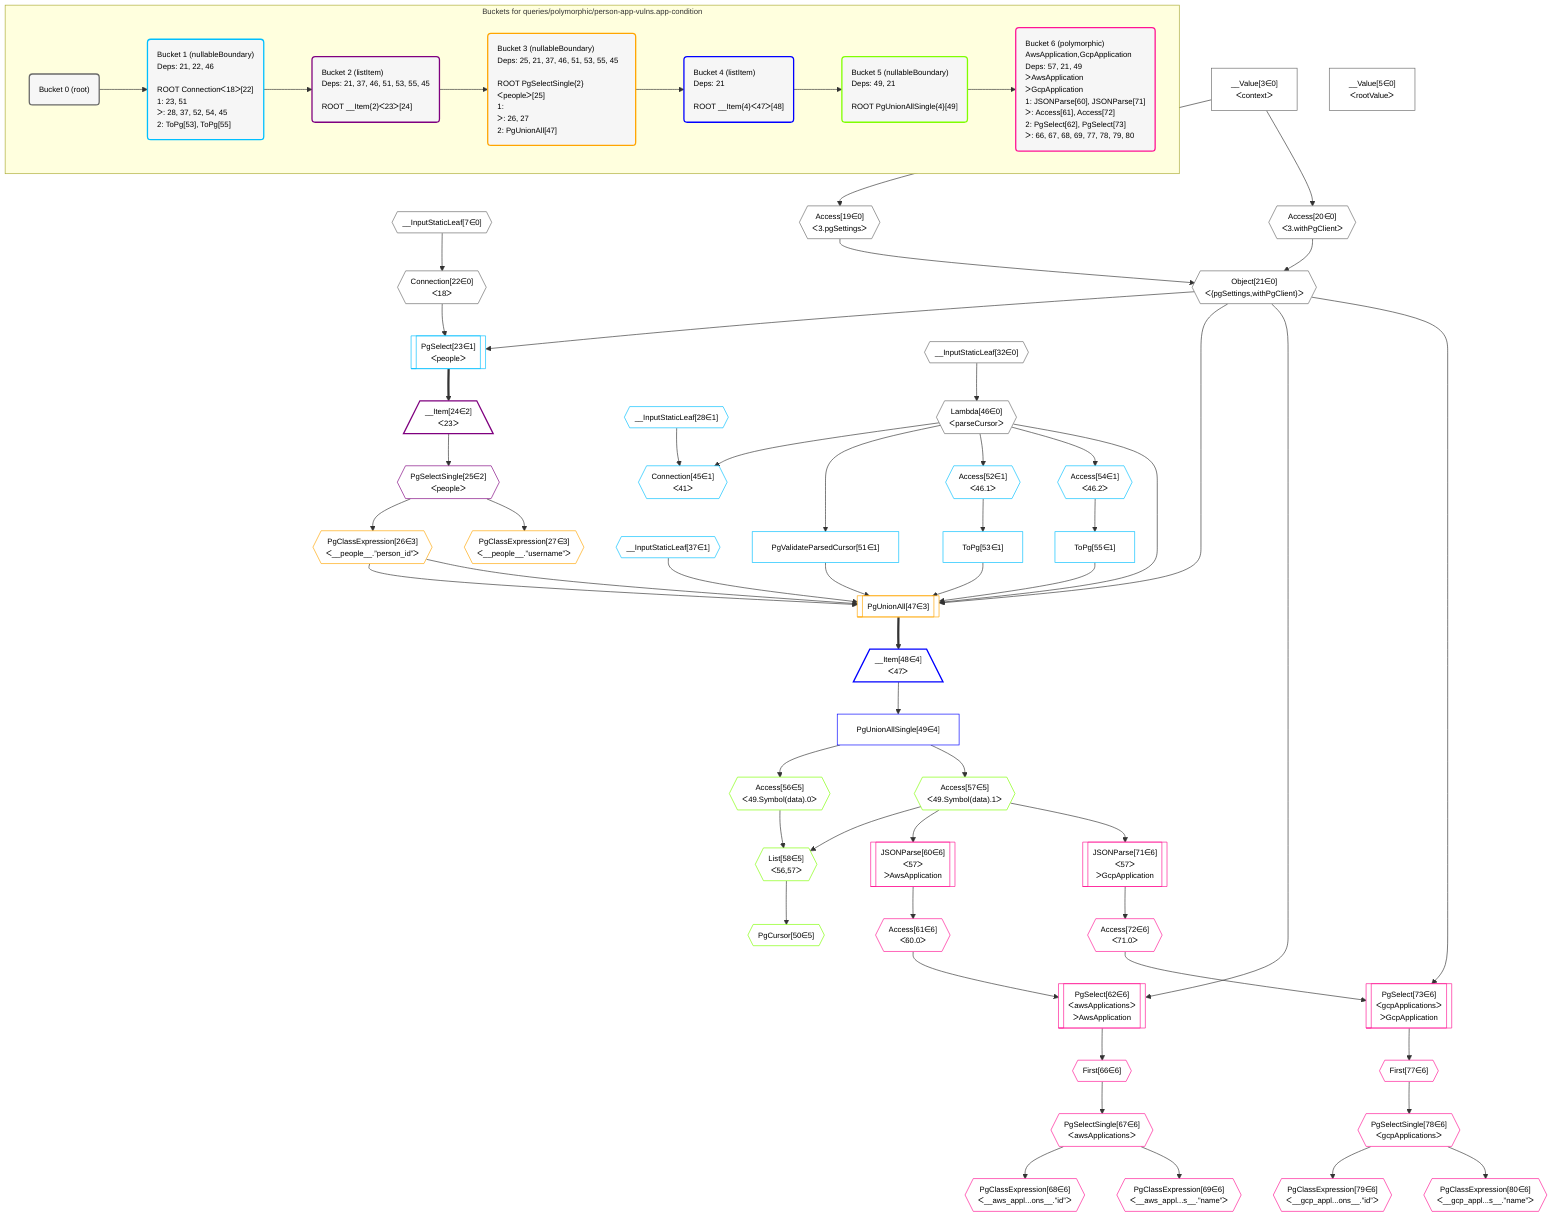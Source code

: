 %%{init: {'themeVariables': { 'fontSize': '12px'}}}%%
graph TD
    classDef path fill:#eee,stroke:#000,color:#000
    classDef plan fill:#fff,stroke-width:1px,color:#000
    classDef itemplan fill:#fff,stroke-width:2px,color:#000
    classDef unbatchedplan fill:#dff,stroke-width:1px,color:#000
    classDef sideeffectplan fill:#fcc,stroke-width:2px,color:#000
    classDef bucket fill:#f6f6f6,color:#000,stroke-width:2px,text-align:left


    %% define steps
    __Value3["__Value[3∈0]<br />ᐸcontextᐳ"]:::plan
    __Value5["__Value[5∈0]<br />ᐸrootValueᐳ"]:::plan
    __InputStaticLeaf7{{"__InputStaticLeaf[7∈0]"}}:::plan
    Access19{{"Access[19∈0]<br />ᐸ3.pgSettingsᐳ"}}:::plan
    Access20{{"Access[20∈0]<br />ᐸ3.withPgClientᐳ"}}:::plan
    Object21{{"Object[21∈0]<br />ᐸ{pgSettings,withPgClient}ᐳ"}}:::plan
    Connection22{{"Connection[22∈0]<br />ᐸ18ᐳ"}}:::plan
    PgSelect23[["PgSelect[23∈1]<br />ᐸpeopleᐳ"]]:::plan
    __Item24[/"__Item[24∈2]<br />ᐸ23ᐳ"\]:::itemplan
    PgSelectSingle25{{"PgSelectSingle[25∈2]<br />ᐸpeopleᐳ"}}:::plan
    PgClassExpression26{{"PgClassExpression[26∈3]<br />ᐸ__people__.”person_id”ᐳ"}}:::plan
    PgClassExpression27{{"PgClassExpression[27∈3]<br />ᐸ__people__.”username”ᐳ"}}:::plan
    __InputStaticLeaf28{{"__InputStaticLeaf[28∈1]"}}:::plan
    __InputStaticLeaf32{{"__InputStaticLeaf[32∈0]"}}:::plan
    __InputStaticLeaf37{{"__InputStaticLeaf[37∈1]"}}:::plan
    Lambda46{{"Lambda[46∈0]<br />ᐸparseCursorᐳ"}}:::plan
    Connection45{{"Connection[45∈1]<br />ᐸ41ᐳ"}}:::plan
    PgValidateParsedCursor51["PgValidateParsedCursor[51∈1]"]:::plan
    Access52{{"Access[52∈1]<br />ᐸ46.1ᐳ"}}:::plan
    ToPg53["ToPg[53∈1]"]:::plan
    Access54{{"Access[54∈1]<br />ᐸ46.2ᐳ"}}:::plan
    ToPg55["ToPg[55∈1]"]:::plan
    PgUnionAll47[["PgUnionAll[47∈3]"]]:::plan
    __Item48[/"__Item[48∈4]<br />ᐸ47ᐳ"\]:::itemplan
    PgUnionAllSingle49["PgUnionAllSingle[49∈4]"]:::plan
    Access56{{"Access[56∈5]<br />ᐸ49.Symbol(data).0ᐳ"}}:::plan
    Access57{{"Access[57∈5]<br />ᐸ49.Symbol(data).1ᐳ"}}:::plan
    List58{{"List[58∈5]<br />ᐸ56,57ᐳ"}}:::plan
    PgCursor50{{"PgCursor[50∈5]"}}:::plan
    JSONParse60[["JSONParse[60∈6]<br />ᐸ57ᐳ<br />ᐳAwsApplication"]]:::plan
    Access61{{"Access[61∈6]<br />ᐸ60.0ᐳ"}}:::plan
    PgSelect62[["PgSelect[62∈6]<br />ᐸawsApplicationsᐳ<br />ᐳAwsApplication"]]:::plan
    First66{{"First[66∈6]"}}:::plan
    PgSelectSingle67{{"PgSelectSingle[67∈6]<br />ᐸawsApplicationsᐳ"}}:::plan
    PgClassExpression68{{"PgClassExpression[68∈6]<br />ᐸ__aws_appl...ons__.”id”ᐳ"}}:::plan
    PgClassExpression69{{"PgClassExpression[69∈6]<br />ᐸ__aws_appl...s__.”name”ᐳ"}}:::plan
    JSONParse71[["JSONParse[71∈6]<br />ᐸ57ᐳ<br />ᐳGcpApplication"]]:::plan
    Access72{{"Access[72∈6]<br />ᐸ71.0ᐳ"}}:::plan
    PgSelect73[["PgSelect[73∈6]<br />ᐸgcpApplicationsᐳ<br />ᐳGcpApplication"]]:::plan
    First77{{"First[77∈6]"}}:::plan
    PgSelectSingle78{{"PgSelectSingle[78∈6]<br />ᐸgcpApplicationsᐳ"}}:::plan
    PgClassExpression79{{"PgClassExpression[79∈6]<br />ᐸ__gcp_appl...ons__.”id”ᐳ"}}:::plan
    PgClassExpression80{{"PgClassExpression[80∈6]<br />ᐸ__gcp_appl...s__.”name”ᐳ"}}:::plan

    %% plan dependencies
    __Value3 --> Access19
    __Value3 --> Access20
    Access19 & Access20 --> Object21
    __InputStaticLeaf7 --> Connection22
    Object21 & Connection22 --> PgSelect23
    PgSelect23 ==> __Item24
    __Item24 --> PgSelectSingle25
    PgSelectSingle25 --> PgClassExpression26
    PgSelectSingle25 --> PgClassExpression27
    __InputStaticLeaf32 --> Lambda46
    __InputStaticLeaf28 & Lambda46 --> Connection45
    Lambda46 --> PgValidateParsedCursor51
    Lambda46 --> Access52
    Access52 --> ToPg53
    Lambda46 --> Access54
    Access54 --> ToPg55
    Object21 & PgClassExpression26 & PgClassExpression26 & __InputStaticLeaf37 & Lambda46 & PgValidateParsedCursor51 & ToPg53 & ToPg55 --> PgUnionAll47
    PgUnionAll47 ==> __Item48
    __Item48 --> PgUnionAllSingle49
    PgUnionAllSingle49 --> Access56
    PgUnionAllSingle49 --> Access57
    Access56 & Access57 --> List58
    List58 --> PgCursor50
    Access57 --> JSONParse60
    JSONParse60 --> Access61
    Object21 & Access61 --> PgSelect62
    PgSelect62 --> First66
    First66 --> PgSelectSingle67
    PgSelectSingle67 --> PgClassExpression68
    PgSelectSingle67 --> PgClassExpression69
    Access57 --> JSONParse71
    JSONParse71 --> Access72
    Object21 & Access72 --> PgSelect73
    PgSelect73 --> First77
    First77 --> PgSelectSingle78
    PgSelectSingle78 --> PgClassExpression79
    PgSelectSingle78 --> PgClassExpression80

    subgraph "Buckets for queries/polymorphic/person-app-vulns.app-condition"
    Bucket0("Bucket 0 (root)"):::bucket
    classDef bucket0 stroke:#696969
    class Bucket0,__Value3,__Value5,__InputStaticLeaf7,Access19,Access20,Object21,Connection22,__InputStaticLeaf32,Lambda46 bucket0
    Bucket1("Bucket 1 (nullableBoundary)<br />Deps: 21, 22, 46<br /><br />ROOT Connectionᐸ18ᐳ[22]<br />1: 23, 51<br />ᐳ: 28, 37, 52, 54, 45<br />2: ToPg[53], ToPg[55]"):::bucket
    classDef bucket1 stroke:#00bfff
    class Bucket1,PgSelect23,__InputStaticLeaf28,__InputStaticLeaf37,Connection45,PgValidateParsedCursor51,Access52,ToPg53,Access54,ToPg55 bucket1
    Bucket2("Bucket 2 (listItem)<br />Deps: 21, 37, 46, 51, 53, 55, 45<br /><br />ROOT __Item{2}ᐸ23ᐳ[24]"):::bucket
    classDef bucket2 stroke:#7f007f
    class Bucket2,__Item24,PgSelectSingle25 bucket2
    Bucket3("Bucket 3 (nullableBoundary)<br />Deps: 25, 21, 37, 46, 51, 53, 55, 45<br /><br />ROOT PgSelectSingle{2}ᐸpeopleᐳ[25]<br />1: <br />ᐳ: 26, 27<br />2: PgUnionAll[47]"):::bucket
    classDef bucket3 stroke:#ffa500
    class Bucket3,PgClassExpression26,PgClassExpression27,PgUnionAll47 bucket3
    Bucket4("Bucket 4 (listItem)<br />Deps: 21<br /><br />ROOT __Item{4}ᐸ47ᐳ[48]"):::bucket
    classDef bucket4 stroke:#0000ff
    class Bucket4,__Item48,PgUnionAllSingle49 bucket4
    Bucket5("Bucket 5 (nullableBoundary)<br />Deps: 49, 21<br /><br />ROOT PgUnionAllSingle{4}[49]"):::bucket
    classDef bucket5 stroke:#7fff00
    class Bucket5,PgCursor50,Access56,Access57,List58 bucket5
    Bucket6("Bucket 6 (polymorphic)<br />AwsApplication,GcpApplication<br />Deps: 57, 21, 49<br />ᐳAwsApplication<br />ᐳGcpApplication<br />1: JSONParse[60], JSONParse[71]<br />ᐳ: Access[61], Access[72]<br />2: PgSelect[62], PgSelect[73]<br />ᐳ: 66, 67, 68, 69, 77, 78, 79, 80"):::bucket
    classDef bucket6 stroke:#ff1493
    class Bucket6,JSONParse60,Access61,PgSelect62,First66,PgSelectSingle67,PgClassExpression68,PgClassExpression69,JSONParse71,Access72,PgSelect73,First77,PgSelectSingle78,PgClassExpression79,PgClassExpression80 bucket6
    Bucket0 --> Bucket1
    Bucket1 --> Bucket2
    Bucket2 --> Bucket3
    Bucket3 --> Bucket4
    Bucket4 --> Bucket5
    Bucket5 --> Bucket6
    end